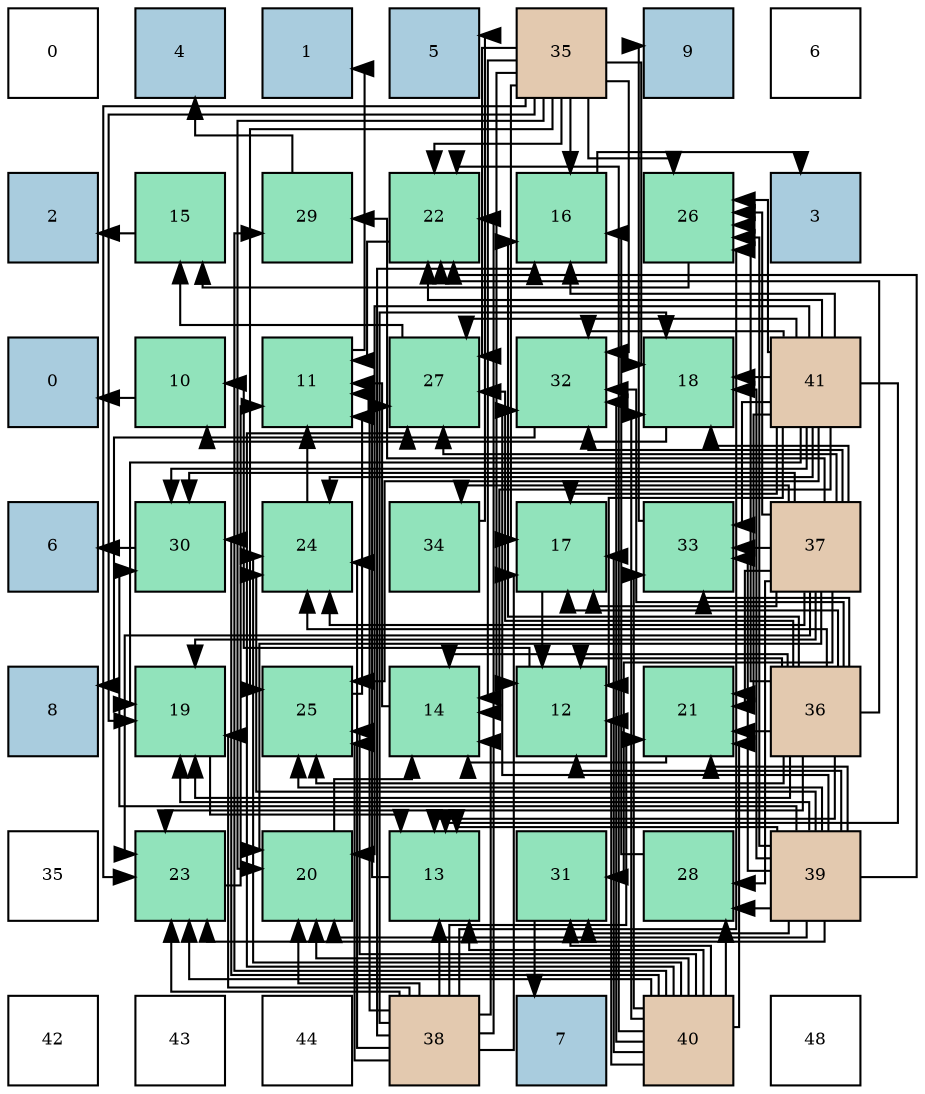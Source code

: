 digraph layout{
 rankdir=TB;
 splines=ortho;
 node [style=filled shape=square fixedsize=true width=0.6];
0[label="0", fontsize=8, fillcolor="#ffffff"];
1[label="4", fontsize=8, fillcolor="#a9ccde"];
2[label="1", fontsize=8, fillcolor="#a9ccde"];
3[label="5", fontsize=8, fillcolor="#a9ccde"];
4[label="35", fontsize=8, fillcolor="#e3c9af"];
5[label="9", fontsize=8, fillcolor="#a9ccde"];
6[label="6", fontsize=8, fillcolor="#ffffff"];
7[label="2", fontsize=8, fillcolor="#a9ccde"];
8[label="15", fontsize=8, fillcolor="#91e3bb"];
9[label="29", fontsize=8, fillcolor="#91e3bb"];
10[label="22", fontsize=8, fillcolor="#91e3bb"];
11[label="16", fontsize=8, fillcolor="#91e3bb"];
12[label="26", fontsize=8, fillcolor="#91e3bb"];
13[label="3", fontsize=8, fillcolor="#a9ccde"];
14[label="0", fontsize=8, fillcolor="#a9ccde"];
15[label="10", fontsize=8, fillcolor="#91e3bb"];
16[label="11", fontsize=8, fillcolor="#91e3bb"];
17[label="27", fontsize=8, fillcolor="#91e3bb"];
18[label="32", fontsize=8, fillcolor="#91e3bb"];
19[label="18", fontsize=8, fillcolor="#91e3bb"];
20[label="41", fontsize=8, fillcolor="#e3c9af"];
21[label="6", fontsize=8, fillcolor="#a9ccde"];
22[label="30", fontsize=8, fillcolor="#91e3bb"];
23[label="24", fontsize=8, fillcolor="#91e3bb"];
24[label="34", fontsize=8, fillcolor="#91e3bb"];
25[label="17", fontsize=8, fillcolor="#91e3bb"];
26[label="33", fontsize=8, fillcolor="#91e3bb"];
27[label="37", fontsize=8, fillcolor="#e3c9af"];
28[label="8", fontsize=8, fillcolor="#a9ccde"];
29[label="19", fontsize=8, fillcolor="#91e3bb"];
30[label="25", fontsize=8, fillcolor="#91e3bb"];
31[label="14", fontsize=8, fillcolor="#91e3bb"];
32[label="12", fontsize=8, fillcolor="#91e3bb"];
33[label="21", fontsize=8, fillcolor="#91e3bb"];
34[label="36", fontsize=8, fillcolor="#e3c9af"];
35[label="35", fontsize=8, fillcolor="#ffffff"];
36[label="23", fontsize=8, fillcolor="#91e3bb"];
37[label="20", fontsize=8, fillcolor="#91e3bb"];
38[label="13", fontsize=8, fillcolor="#91e3bb"];
39[label="31", fontsize=8, fillcolor="#91e3bb"];
40[label="28", fontsize=8, fillcolor="#91e3bb"];
41[label="39", fontsize=8, fillcolor="#e3c9af"];
42[label="42", fontsize=8, fillcolor="#ffffff"];
43[label="43", fontsize=8, fillcolor="#ffffff"];
44[label="44", fontsize=8, fillcolor="#ffffff"];
45[label="38", fontsize=8, fillcolor="#e3c9af"];
46[label="7", fontsize=8, fillcolor="#a9ccde"];
47[label="40", fontsize=8, fillcolor="#e3c9af"];
48[label="48", fontsize=8, fillcolor="#ffffff"];
edge [constraint=false, style=vis];15 -> 14;
16 -> 2;
32 -> 15;
38 -> 16;
31 -> 16;
8 -> 7;
11 -> 13;
25 -> 32;
19 -> 15;
29 -> 38;
37 -> 31;
33 -> 31;
10 -> 16;
36 -> 16;
23 -> 16;
30 -> 16;
12 -> 8;
17 -> 8;
40 -> 11;
9 -> 1;
22 -> 21;
39 -> 46;
18 -> 28;
26 -> 5;
24 -> 3;
4 -> 32;
4 -> 31;
4 -> 11;
4 -> 25;
4 -> 19;
4 -> 29;
4 -> 37;
4 -> 10;
4 -> 36;
4 -> 30;
4 -> 12;
4 -> 17;
4 -> 18;
34 -> 32;
34 -> 38;
34 -> 31;
34 -> 11;
34 -> 25;
34 -> 29;
34 -> 33;
34 -> 10;
34 -> 36;
34 -> 23;
34 -> 30;
34 -> 12;
34 -> 17;
34 -> 18;
34 -> 26;
27 -> 25;
27 -> 19;
27 -> 29;
27 -> 37;
27 -> 33;
27 -> 36;
27 -> 23;
27 -> 12;
27 -> 17;
27 -> 40;
27 -> 9;
27 -> 22;
27 -> 39;
27 -> 18;
27 -> 26;
27 -> 24;
45 -> 38;
45 -> 31;
45 -> 11;
45 -> 25;
45 -> 19;
45 -> 29;
45 -> 37;
45 -> 33;
45 -> 10;
45 -> 36;
45 -> 23;
45 -> 30;
45 -> 12;
45 -> 17;
41 -> 32;
41 -> 38;
41 -> 19;
41 -> 29;
41 -> 37;
41 -> 33;
41 -> 10;
41 -> 36;
41 -> 23;
41 -> 30;
41 -> 12;
41 -> 40;
41 -> 22;
41 -> 39;
41 -> 18;
41 -> 26;
47 -> 32;
47 -> 38;
47 -> 25;
47 -> 19;
47 -> 37;
47 -> 33;
47 -> 10;
47 -> 36;
47 -> 23;
47 -> 30;
47 -> 17;
47 -> 40;
47 -> 9;
47 -> 22;
47 -> 39;
47 -> 18;
47 -> 26;
20 -> 32;
20 -> 38;
20 -> 31;
20 -> 11;
20 -> 25;
20 -> 19;
20 -> 29;
20 -> 37;
20 -> 33;
20 -> 10;
20 -> 23;
20 -> 30;
20 -> 12;
20 -> 17;
20 -> 22;
20 -> 18;
20 -> 26;
edge [constraint=true, style=invis];
0 -> 7 -> 14 -> 21 -> 28 -> 35 -> 42;
1 -> 8 -> 15 -> 22 -> 29 -> 36 -> 43;
2 -> 9 -> 16 -> 23 -> 30 -> 37 -> 44;
3 -> 10 -> 17 -> 24 -> 31 -> 38 -> 45;
4 -> 11 -> 18 -> 25 -> 32 -> 39 -> 46;
5 -> 12 -> 19 -> 26 -> 33 -> 40 -> 47;
6 -> 13 -> 20 -> 27 -> 34 -> 41 -> 48;
rank = same {0 -> 1 -> 2 -> 3 -> 4 -> 5 -> 6};
rank = same {7 -> 8 -> 9 -> 10 -> 11 -> 12 -> 13};
rank = same {14 -> 15 -> 16 -> 17 -> 18 -> 19 -> 20};
rank = same {21 -> 22 -> 23 -> 24 -> 25 -> 26 -> 27};
rank = same {28 -> 29 -> 30 -> 31 -> 32 -> 33 -> 34};
rank = same {35 -> 36 -> 37 -> 38 -> 39 -> 40 -> 41};
rank = same {42 -> 43 -> 44 -> 45 -> 46 -> 47 -> 48};
}